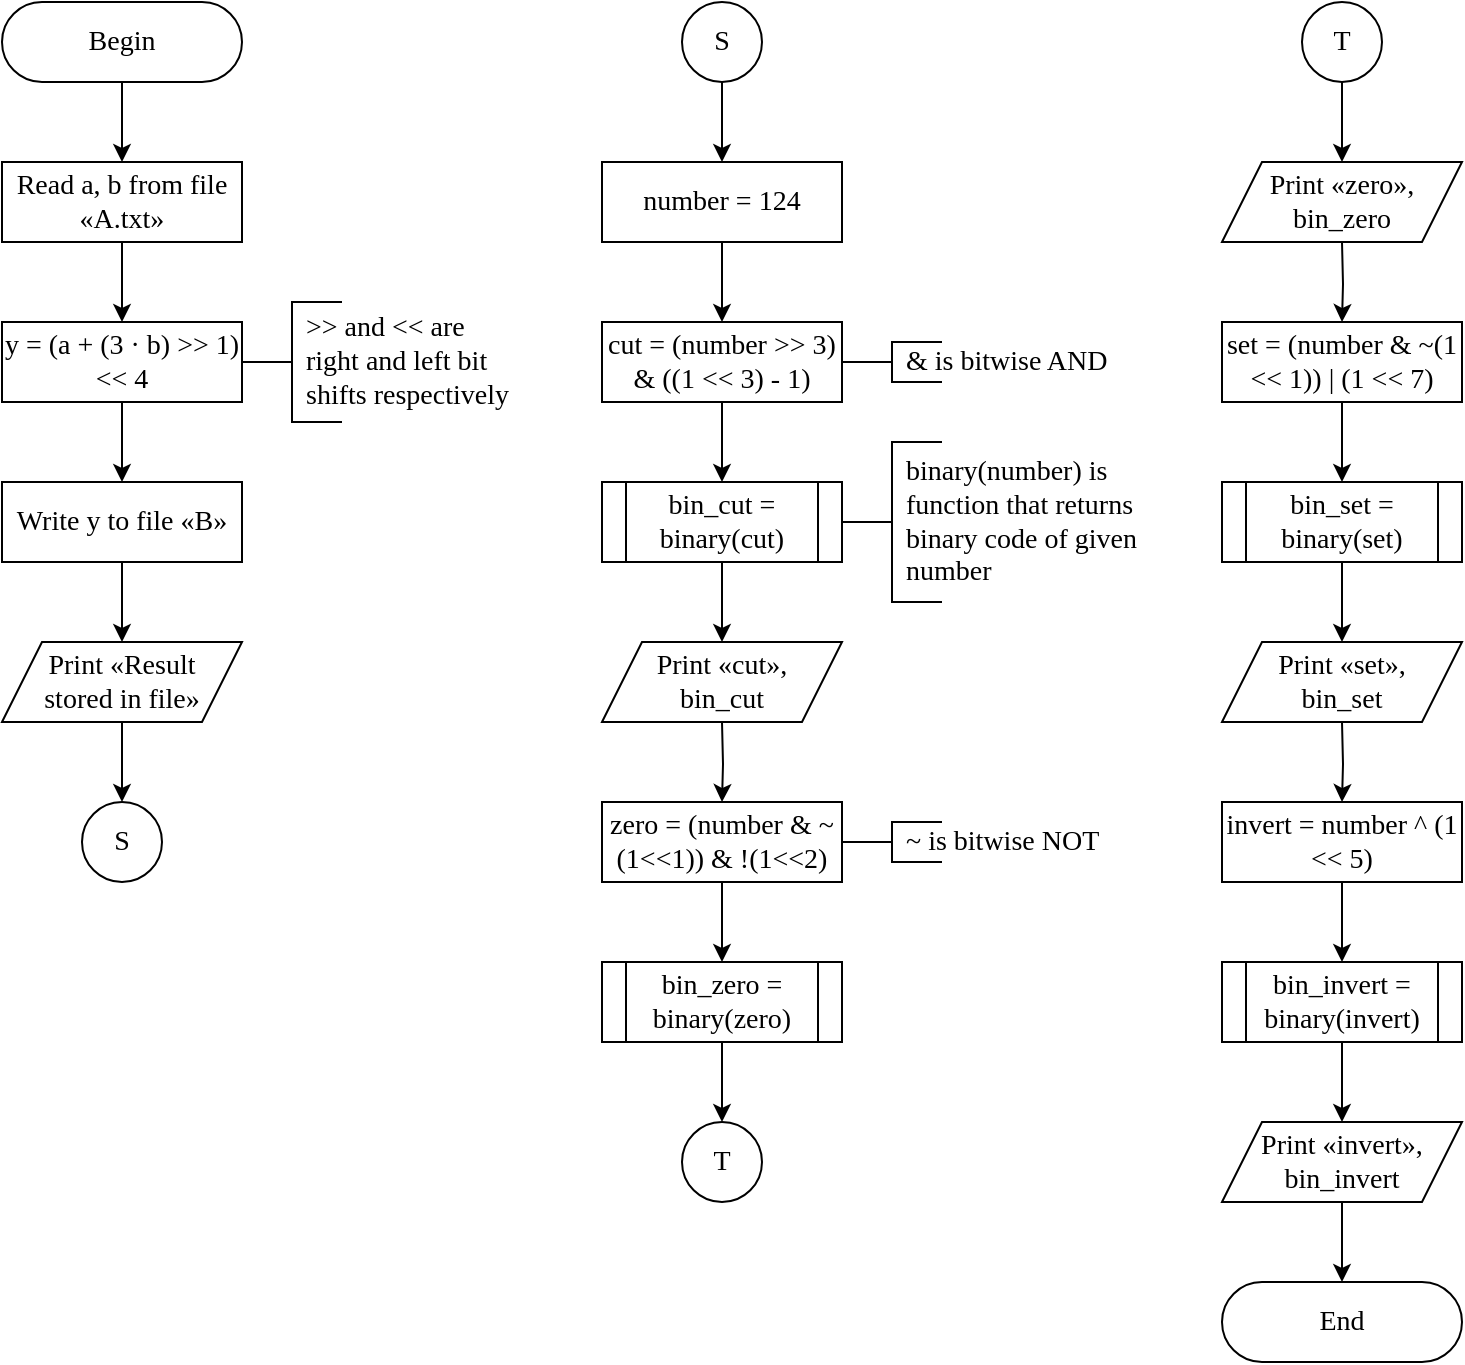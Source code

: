 <mxfile version="15.7.0" type="device"><diagram id="BIH9cFFxHiGkHXpRUlQV" name="Page-1"><mxGraphModel dx="1262" dy="700" grid="1" gridSize="10" guides="1" tooltips="1" connect="1" arrows="1" fold="1" page="1" pageScale="1" pageWidth="850" pageHeight="1100" math="0" shadow="0"><root><mxCell id="0"/><mxCell id="1" parent="0"/><mxCell id="irdDjivXvrj6pkp8inFq-9" value="" style="edgeStyle=orthogonalEdgeStyle;rounded=0;orthogonalLoop=1;jettySize=auto;html=1;fontFamily=Times New Roman;fontSize=14;" edge="1" parent="1" source="irdDjivXvrj6pkp8inFq-1" target="irdDjivXvrj6pkp8inFq-2"><mxGeometry relative="1" as="geometry"/></mxCell><mxCell id="irdDjivXvrj6pkp8inFq-1" value="Begin" style="rounded=1;whiteSpace=wrap;html=1;arcSize=50;fontSize=14;fontFamily=Times New Roman;" vertex="1" parent="1"><mxGeometry x="40" y="40" width="120" height="40" as="geometry"/></mxCell><mxCell id="irdDjivXvrj6pkp8inFq-10" value="" style="edgeStyle=orthogonalEdgeStyle;rounded=0;orthogonalLoop=1;jettySize=auto;html=1;fontFamily=Times New Roman;fontSize=14;" edge="1" parent="1" source="irdDjivXvrj6pkp8inFq-2" target="irdDjivXvrj6pkp8inFq-4"><mxGeometry relative="1" as="geometry"/></mxCell><mxCell id="irdDjivXvrj6pkp8inFq-2" value="Read a, b from file «A.txt»" style="rounded=0;whiteSpace=wrap;html=1;fontFamily=Times New Roman;fontSize=14;strokeColor=#000000;strokeWidth=1;fillColor=#FFFFFF;gradientColor=none;" vertex="1" parent="1"><mxGeometry x="40" y="120" width="120" height="40" as="geometry"/></mxCell><mxCell id="irdDjivXvrj6pkp8inFq-11" value="" style="edgeStyle=orthogonalEdgeStyle;rounded=0;orthogonalLoop=1;jettySize=auto;html=1;fontFamily=Times New Roman;fontSize=14;" edge="1" parent="1" source="irdDjivXvrj6pkp8inFq-4" target="irdDjivXvrj6pkp8inFq-7"><mxGeometry relative="1" as="geometry"/></mxCell><mxCell id="irdDjivXvrj6pkp8inFq-4" value="y = (a + (3 · b) &amp;gt;&amp;gt; 1) &amp;lt;&amp;lt; 4" style="rounded=0;whiteSpace=wrap;html=1;fontFamily=Times New Roman;fontSize=14;strokeColor=#000000;strokeWidth=1;fillColor=#FFFFFF;gradientColor=none;" vertex="1" parent="1"><mxGeometry x="40" y="200" width="120" height="40" as="geometry"/></mxCell><mxCell id="irdDjivXvrj6pkp8inFq-5" value="" style="strokeWidth=1;html=1;shape=mxgraph.flowchart.annotation_2;align=left;labelPosition=right;pointerEvents=1;fontFamily=Times New Roman;fontSize=14;fillColor=#FFFFFF;gradientColor=none;" vertex="1" parent="1"><mxGeometry x="160" y="190" width="50" height="60" as="geometry"/></mxCell><mxCell id="irdDjivXvrj6pkp8inFq-6" value="&lt;div style=&quot;font-size: 14px;&quot; align=&quot;left&quot;&gt;&amp;gt;&amp;gt; and &amp;lt;&amp;lt; are&lt;/div&gt;&lt;div style=&quot;font-size: 14px;&quot; align=&quot;left&quot;&gt;right and left bit&lt;/div&gt;&lt;div style=&quot;font-size: 14px;&quot; align=&quot;left&quot;&gt;shifts respectively&lt;/div&gt;" style="text;html=1;align=left;verticalAlign=middle;resizable=0;points=[];autosize=1;strokeColor=none;fillColor=none;fontFamily=Times New Roman;fontSize=14;" vertex="1" parent="1"><mxGeometry x="190" y="190" width="120" height="60" as="geometry"/></mxCell><mxCell id="irdDjivXvrj6pkp8inFq-12" value="" style="edgeStyle=orthogonalEdgeStyle;rounded=0;orthogonalLoop=1;jettySize=auto;html=1;fontFamily=Times New Roman;fontSize=14;" edge="1" parent="1" source="irdDjivXvrj6pkp8inFq-7" target="irdDjivXvrj6pkp8inFq-8"><mxGeometry relative="1" as="geometry"/></mxCell><mxCell id="irdDjivXvrj6pkp8inFq-7" value="Write y to file «B»" style="rounded=0;whiteSpace=wrap;html=1;fontFamily=Times New Roman;fontSize=14;strokeColor=#000000;strokeWidth=1;fillColor=#FFFFFF;gradientColor=none;" vertex="1" parent="1"><mxGeometry x="40" y="280" width="120" height="40" as="geometry"/></mxCell><mxCell id="irdDjivXvrj6pkp8inFq-15" value="" style="edgeStyle=orthogonalEdgeStyle;rounded=0;orthogonalLoop=1;jettySize=auto;html=1;fontFamily=Times New Roman;fontSize=14;" edge="1" parent="1" source="irdDjivXvrj6pkp8inFq-8" target="irdDjivXvrj6pkp8inFq-13"><mxGeometry relative="1" as="geometry"/></mxCell><mxCell id="irdDjivXvrj6pkp8inFq-8" value="&lt;div style=&quot;font-size: 14px;&quot;&gt;Print «Result&lt;/div&gt;&lt;div style=&quot;font-size: 14px;&quot;&gt;stored in file»&lt;/div&gt;" style="shape=parallelogram;perimeter=parallelogramPerimeter;whiteSpace=wrap;html=1;fixedSize=1;fontFamily=Times New Roman;fontSize=14;strokeColor=#000000;fillColor=#FFFFFF;gradientColor=none;align=center;" vertex="1" parent="1"><mxGeometry x="40" y="360" width="120" height="40" as="geometry"/></mxCell><mxCell id="irdDjivXvrj6pkp8inFq-13" value="S" style="ellipse;whiteSpace=wrap;html=1;aspect=fixed;fontFamily=Times New Roman;fontSize=14;strokeColor=#000000;strokeWidth=1;fillColor=#FFFFFF;gradientColor=none;align=center;" vertex="1" parent="1"><mxGeometry x="80" y="440.0" width="40" height="40" as="geometry"/></mxCell><mxCell id="irdDjivXvrj6pkp8inFq-17" value="" style="edgeStyle=orthogonalEdgeStyle;rounded=0;orthogonalLoop=1;jettySize=auto;html=1;fontFamily=Times New Roman;fontSize=14;" edge="1" parent="1" source="irdDjivXvrj6pkp8inFq-14" target="irdDjivXvrj6pkp8inFq-16"><mxGeometry relative="1" as="geometry"/></mxCell><mxCell id="irdDjivXvrj6pkp8inFq-14" value="S" style="ellipse;whiteSpace=wrap;html=1;aspect=fixed;fontFamily=Times New Roman;fontSize=14;strokeColor=#000000;strokeWidth=1;fillColor=#FFFFFF;gradientColor=none;align=center;" vertex="1" parent="1"><mxGeometry x="380" y="40.0" width="40" height="40" as="geometry"/></mxCell><mxCell id="irdDjivXvrj6pkp8inFq-25" value="" style="edgeStyle=orthogonalEdgeStyle;rounded=0;orthogonalLoop=1;jettySize=auto;html=1;fontFamily=Times New Roman;fontSize=14;" edge="1" parent="1" source="irdDjivXvrj6pkp8inFq-16" target="irdDjivXvrj6pkp8inFq-18"><mxGeometry relative="1" as="geometry"/></mxCell><mxCell id="irdDjivXvrj6pkp8inFq-16" value="&lt;div style=&quot;font-size: 14px;&quot; align=&quot;center&quot;&gt;number = 124&lt;br style=&quot;font-size: 14px;&quot;&gt;&lt;/div&gt;" style="rounded=0;whiteSpace=wrap;html=1;fontFamily=Times New Roman;fontSize=14;strokeColor=#000000;strokeWidth=1;fillColor=#FFFFFF;gradientColor=none;align=center;" vertex="1" parent="1"><mxGeometry x="340" y="120" width="120" height="40" as="geometry"/></mxCell><mxCell id="irdDjivXvrj6pkp8inFq-26" value="" style="edgeStyle=orthogonalEdgeStyle;rounded=0;orthogonalLoop=1;jettySize=auto;html=1;fontFamily=Times New Roman;fontSize=14;" edge="1" parent="1" source="irdDjivXvrj6pkp8inFq-18" target="irdDjivXvrj6pkp8inFq-21"><mxGeometry relative="1" as="geometry"/></mxCell><mxCell id="irdDjivXvrj6pkp8inFq-18" value="cut = (number &amp;gt;&amp;gt; 3) &amp;amp; ((1 &amp;lt;&amp;lt; 3) - 1)" style="rounded=0;whiteSpace=wrap;html=1;fontFamily=Times New Roman;fontSize=14;strokeColor=#000000;strokeWidth=1;fillColor=#FFFFFF;gradientColor=none;align=center;" vertex="1" parent="1"><mxGeometry x="340" y="200" width="120" height="40" as="geometry"/></mxCell><mxCell id="irdDjivXvrj6pkp8inFq-28" value="" style="edgeStyle=orthogonalEdgeStyle;rounded=0;orthogonalLoop=1;jettySize=auto;html=1;fontFamily=Times New Roman;fontSize=14;" edge="1" parent="1" source="irdDjivXvrj6pkp8inFq-21" target="irdDjivXvrj6pkp8inFq-27"><mxGeometry relative="1" as="geometry"/></mxCell><mxCell id="irdDjivXvrj6pkp8inFq-21" value="bin_cut = binary(cut)" style="shape=process;whiteSpace=wrap;html=1;backgroundOutline=1;fontColor=default;strokeColor=default;fillColor=default;align=center;fontFamily=Times New Roman;fontSize=14;" vertex="1" parent="1"><mxGeometry x="340" y="280" width="120" height="40" as="geometry"/></mxCell><mxCell id="irdDjivXvrj6pkp8inFq-22" value="" style="strokeWidth=1;html=1;shape=mxgraph.flowchart.annotation_2;align=left;labelPosition=right;pointerEvents=1;fontFamily=Times New Roman;fontSize=14;fillColor=#FFFFFF;gradientColor=none;" vertex="1" parent="1"><mxGeometry x="460" y="260" width="50" height="80" as="geometry"/></mxCell><mxCell id="irdDjivXvrj6pkp8inFq-24" value="&lt;div style=&quot;font-size: 14px;&quot; align=&quot;left&quot;&gt;binary(number) is&lt;/div&gt;&lt;div style=&quot;font-size: 14px;&quot; align=&quot;left&quot;&gt;function that returns&lt;/div&gt;&lt;div style=&quot;font-size: 14px;&quot; align=&quot;left&quot;&gt;binary code of given&lt;/div&gt;&lt;div style=&quot;font-size: 14px;&quot; align=&quot;left&quot;&gt;number&lt;/div&gt;" style="text;html=1;align=left;verticalAlign=middle;resizable=0;points=[];autosize=1;strokeColor=none;fillColor=none;fontFamily=Times New Roman;fontSize=14;" vertex="1" parent="1"><mxGeometry x="490" y="265" width="130" height="70" as="geometry"/></mxCell><mxCell id="irdDjivXvrj6pkp8inFq-27" value="&lt;div style=&quot;font-size: 14px;&quot;&gt;Print «cut»,&lt;/div&gt;&lt;div style=&quot;font-size: 14px;&quot;&gt;bin_cut&lt;/div&gt;" style="shape=parallelogram;perimeter=parallelogramPerimeter;whiteSpace=wrap;html=1;fixedSize=1;fontFamily=Times New Roman;fontSize=14;strokeColor=#000000;fillColor=#FFFFFF;gradientColor=none;align=center;" vertex="1" parent="1"><mxGeometry x="340" y="360" width="120" height="40" as="geometry"/></mxCell><mxCell id="irdDjivXvrj6pkp8inFq-29" value="" style="edgeStyle=orthogonalEdgeStyle;rounded=0;orthogonalLoop=1;jettySize=auto;html=1;fontFamily=Times New Roman;fontSize=14;" edge="1" parent="1" target="irdDjivXvrj6pkp8inFq-31"><mxGeometry relative="1" as="geometry"><mxPoint x="400" y="400" as="sourcePoint"/></mxGeometry></mxCell><mxCell id="irdDjivXvrj6pkp8inFq-30" value="" style="edgeStyle=orthogonalEdgeStyle;rounded=0;orthogonalLoop=1;jettySize=auto;html=1;fontFamily=Times New Roman;fontSize=14;" edge="1" parent="1" source="irdDjivXvrj6pkp8inFq-31" target="irdDjivXvrj6pkp8inFq-33"><mxGeometry relative="1" as="geometry"/></mxCell><mxCell id="irdDjivXvrj6pkp8inFq-31" value="zero = (number &amp;amp; ~(1&amp;lt;&amp;lt;1)) &amp;amp; !(1&amp;lt;&amp;lt;2)" style="rounded=0;whiteSpace=wrap;html=1;fontFamily=Times New Roman;fontSize=14;strokeColor=#000000;strokeWidth=1;fillColor=#FFFFFF;gradientColor=none;align=center;" vertex="1" parent="1"><mxGeometry x="340" y="440" width="120" height="40" as="geometry"/></mxCell><mxCell id="irdDjivXvrj6pkp8inFq-32" value="" style="edgeStyle=orthogonalEdgeStyle;rounded=0;orthogonalLoop=1;jettySize=auto;html=1;fontFamily=Times New Roman;fontSize=14;" edge="1" parent="1" source="irdDjivXvrj6pkp8inFq-33"><mxGeometry relative="1" as="geometry"><mxPoint x="400" y="600.0" as="targetPoint"/></mxGeometry></mxCell><mxCell id="irdDjivXvrj6pkp8inFq-33" value="bin_zero = binary(zero)" style="shape=process;whiteSpace=wrap;html=1;backgroundOutline=1;fontColor=default;strokeColor=default;fillColor=default;align=center;fontFamily=Times New Roman;fontSize=14;" vertex="1" parent="1"><mxGeometry x="340" y="520" width="120" height="40" as="geometry"/></mxCell><mxCell id="irdDjivXvrj6pkp8inFq-35" value="" style="strokeWidth=1;html=1;shape=mxgraph.flowchart.annotation_2;align=left;labelPosition=right;pointerEvents=1;fontFamily=Times New Roman;fontSize=14;fillColor=#FFFFFF;gradientColor=none;" vertex="1" parent="1"><mxGeometry x="460" y="210" width="50" height="20" as="geometry"/></mxCell><mxCell id="irdDjivXvrj6pkp8inFq-36" value="&lt;div style=&quot;font-size: 14px;&quot; align=&quot;left&quot;&gt;&amp;amp; is bitwise AND&lt;/div&gt;" style="text;html=1;align=left;verticalAlign=middle;resizable=0;points=[];autosize=1;strokeColor=none;fillColor=none;fontFamily=Times New Roman;fontSize=14;" vertex="1" parent="1"><mxGeometry x="490" y="210" width="120" height="20" as="geometry"/></mxCell><mxCell id="irdDjivXvrj6pkp8inFq-37" value="" style="strokeWidth=1;html=1;shape=mxgraph.flowchart.annotation_2;align=left;labelPosition=right;pointerEvents=1;fontFamily=Times New Roman;fontSize=14;fillColor=#FFFFFF;gradientColor=none;" vertex="1" parent="1"><mxGeometry x="460" y="450" width="50" height="20" as="geometry"/></mxCell><mxCell id="irdDjivXvrj6pkp8inFq-38" value="&lt;div style=&quot;font-size: 14px;&quot; align=&quot;left&quot;&gt;~ is bitwise NOT&lt;/div&gt;" style="text;html=1;align=left;verticalAlign=middle;resizable=0;points=[];autosize=1;strokeColor=none;fillColor=none;fontFamily=Times New Roman;fontSize=14;" vertex="1" parent="1"><mxGeometry x="490" y="450" width="110" height="20" as="geometry"/></mxCell><mxCell id="irdDjivXvrj6pkp8inFq-51" value="&lt;div style=&quot;font-size: 14px;&quot;&gt;Print «zero»,&lt;/div&gt;&lt;div style=&quot;font-size: 14px;&quot;&gt;bin_zero&lt;/div&gt;" style="shape=parallelogram;perimeter=parallelogramPerimeter;whiteSpace=wrap;html=1;fixedSize=1;fontFamily=Times New Roman;fontSize=14;strokeColor=#000000;fillColor=#FFFFFF;gradientColor=none;align=center;" vertex="1" parent="1"><mxGeometry x="650" y="120" width="120" height="40" as="geometry"/></mxCell><mxCell id="irdDjivXvrj6pkp8inFq-52" value="" style="edgeStyle=orthogonalEdgeStyle;rounded=0;orthogonalLoop=1;jettySize=auto;html=1;fontFamily=Times New Roman;fontSize=14;" edge="1" parent="1" target="irdDjivXvrj6pkp8inFq-54"><mxGeometry relative="1" as="geometry"><mxPoint x="710" y="160.0" as="sourcePoint"/></mxGeometry></mxCell><mxCell id="irdDjivXvrj6pkp8inFq-53" value="" style="edgeStyle=orthogonalEdgeStyle;rounded=0;orthogonalLoop=1;jettySize=auto;html=1;fontFamily=Times New Roman;fontSize=14;" edge="1" parent="1" source="irdDjivXvrj6pkp8inFq-54" target="irdDjivXvrj6pkp8inFq-56"><mxGeometry relative="1" as="geometry"/></mxCell><mxCell id="irdDjivXvrj6pkp8inFq-54" value="set = (number &amp;amp; ~(1 &amp;lt;&amp;lt; 1)) | (1 &amp;lt;&amp;lt; 7)" style="rounded=0;whiteSpace=wrap;html=1;fontFamily=Times New Roman;fontSize=14;strokeColor=#000000;strokeWidth=1;fillColor=#FFFFFF;gradientColor=none;align=center;" vertex="1" parent="1"><mxGeometry x="650" y="200" width="120" height="40" as="geometry"/></mxCell><mxCell id="irdDjivXvrj6pkp8inFq-55" value="" style="edgeStyle=orthogonalEdgeStyle;rounded=0;orthogonalLoop=1;jettySize=auto;html=1;fontFamily=Times New Roman;fontSize=14;" edge="1" parent="1" source="irdDjivXvrj6pkp8inFq-56" target="irdDjivXvrj6pkp8inFq-57"><mxGeometry relative="1" as="geometry"/></mxCell><mxCell id="irdDjivXvrj6pkp8inFq-56" value="bin_set = binary(set)" style="shape=process;whiteSpace=wrap;html=1;backgroundOutline=1;fontColor=default;strokeColor=default;fillColor=default;align=center;fontFamily=Times New Roman;fontSize=14;" vertex="1" parent="1"><mxGeometry x="650" y="280" width="120" height="40" as="geometry"/></mxCell><mxCell id="irdDjivXvrj6pkp8inFq-57" value="&lt;div style=&quot;font-size: 14px;&quot;&gt;Print «set»,&lt;/div&gt;&lt;div style=&quot;font-size: 14px;&quot;&gt;bin_set&lt;/div&gt;" style="shape=parallelogram;perimeter=parallelogramPerimeter;whiteSpace=wrap;html=1;fixedSize=1;fontFamily=Times New Roman;fontSize=14;strokeColor=#000000;fillColor=#FFFFFF;gradientColor=none;align=center;" vertex="1" parent="1"><mxGeometry x="650" y="360" width="120" height="40" as="geometry"/></mxCell><mxCell id="irdDjivXvrj6pkp8inFq-58" value="" style="edgeStyle=orthogonalEdgeStyle;rounded=0;orthogonalLoop=1;jettySize=auto;html=1;fontFamily=Times New Roman;fontSize=14;" edge="1" parent="1" target="irdDjivXvrj6pkp8inFq-60"><mxGeometry relative="1" as="geometry"><mxPoint x="710" y="400.0" as="sourcePoint"/></mxGeometry></mxCell><mxCell id="irdDjivXvrj6pkp8inFq-59" value="" style="edgeStyle=orthogonalEdgeStyle;rounded=0;orthogonalLoop=1;jettySize=auto;html=1;fontFamily=Times New Roman;fontSize=14;" edge="1" parent="1" source="irdDjivXvrj6pkp8inFq-60" target="irdDjivXvrj6pkp8inFq-62"><mxGeometry relative="1" as="geometry"/></mxCell><mxCell id="irdDjivXvrj6pkp8inFq-60" value="invert = number ^ (1 &amp;lt;&amp;lt; 5)" style="rounded=0;whiteSpace=wrap;html=1;fontFamily=Times New Roman;fontSize=14;strokeColor=#000000;strokeWidth=1;fillColor=#FFFFFF;gradientColor=none;align=center;" vertex="1" parent="1"><mxGeometry x="650" y="440" width="120" height="40" as="geometry"/></mxCell><mxCell id="irdDjivXvrj6pkp8inFq-61" value="" style="edgeStyle=orthogonalEdgeStyle;rounded=0;orthogonalLoop=1;jettySize=auto;html=1;fontFamily=Times New Roman;fontSize=14;" edge="1" parent="1" source="irdDjivXvrj6pkp8inFq-62" target="irdDjivXvrj6pkp8inFq-63"><mxGeometry relative="1" as="geometry"/></mxCell><mxCell id="irdDjivXvrj6pkp8inFq-62" value="bin_invert = binary(invert)" style="shape=process;whiteSpace=wrap;html=1;backgroundOutline=1;fontColor=default;strokeColor=default;fillColor=default;align=center;fontFamily=Times New Roman;fontSize=14;" vertex="1" parent="1"><mxGeometry x="650" y="520" width="120" height="40" as="geometry"/></mxCell><mxCell id="irdDjivXvrj6pkp8inFq-68" value="" style="edgeStyle=orthogonalEdgeStyle;rounded=0;orthogonalLoop=1;jettySize=auto;html=1;fontFamily=Times New Roman;fontSize=14;" edge="1" parent="1" source="irdDjivXvrj6pkp8inFq-63" target="irdDjivXvrj6pkp8inFq-67"><mxGeometry relative="1" as="geometry"/></mxCell><mxCell id="irdDjivXvrj6pkp8inFq-63" value="&lt;div style=&quot;font-size: 14px&quot;&gt;Print «invert»,&lt;/div&gt;&lt;div style=&quot;font-size: 14px&quot;&gt;bin_invert&lt;/div&gt;" style="shape=parallelogram;perimeter=parallelogramPerimeter;whiteSpace=wrap;html=1;fixedSize=1;fontFamily=Times New Roman;fontSize=14;strokeColor=#000000;fillColor=#FFFFFF;gradientColor=none;align=center;" vertex="1" parent="1"><mxGeometry x="650" y="600" width="120" height="40" as="geometry"/></mxCell><mxCell id="irdDjivXvrj6pkp8inFq-64" value="T" style="ellipse;whiteSpace=wrap;html=1;aspect=fixed;fontFamily=Times New Roman;fontSize=14;strokeColor=#000000;strokeWidth=1;fillColor=#FFFFFF;gradientColor=none;align=center;" vertex="1" parent="1"><mxGeometry x="380" y="600.0" width="40" height="40" as="geometry"/></mxCell><mxCell id="irdDjivXvrj6pkp8inFq-66" value="" style="edgeStyle=orthogonalEdgeStyle;rounded=0;orthogonalLoop=1;jettySize=auto;html=1;fontFamily=Times New Roman;fontSize=14;" edge="1" parent="1" source="irdDjivXvrj6pkp8inFq-65" target="irdDjivXvrj6pkp8inFq-51"><mxGeometry relative="1" as="geometry"/></mxCell><mxCell id="irdDjivXvrj6pkp8inFq-65" value="T" style="ellipse;whiteSpace=wrap;html=1;aspect=fixed;fontFamily=Times New Roman;fontSize=14;strokeColor=#000000;strokeWidth=1;fillColor=#FFFFFF;gradientColor=none;align=center;" vertex="1" parent="1"><mxGeometry x="690" y="40.0" width="40" height="40" as="geometry"/></mxCell><mxCell id="irdDjivXvrj6pkp8inFq-67" value="End" style="rounded=1;whiteSpace=wrap;html=1;fontFamily=Times New Roman;fontSize=14;align=center;arcSize=50;" vertex="1" parent="1"><mxGeometry x="650" y="680" width="120" height="40" as="geometry"/></mxCell></root></mxGraphModel></diagram></mxfile>